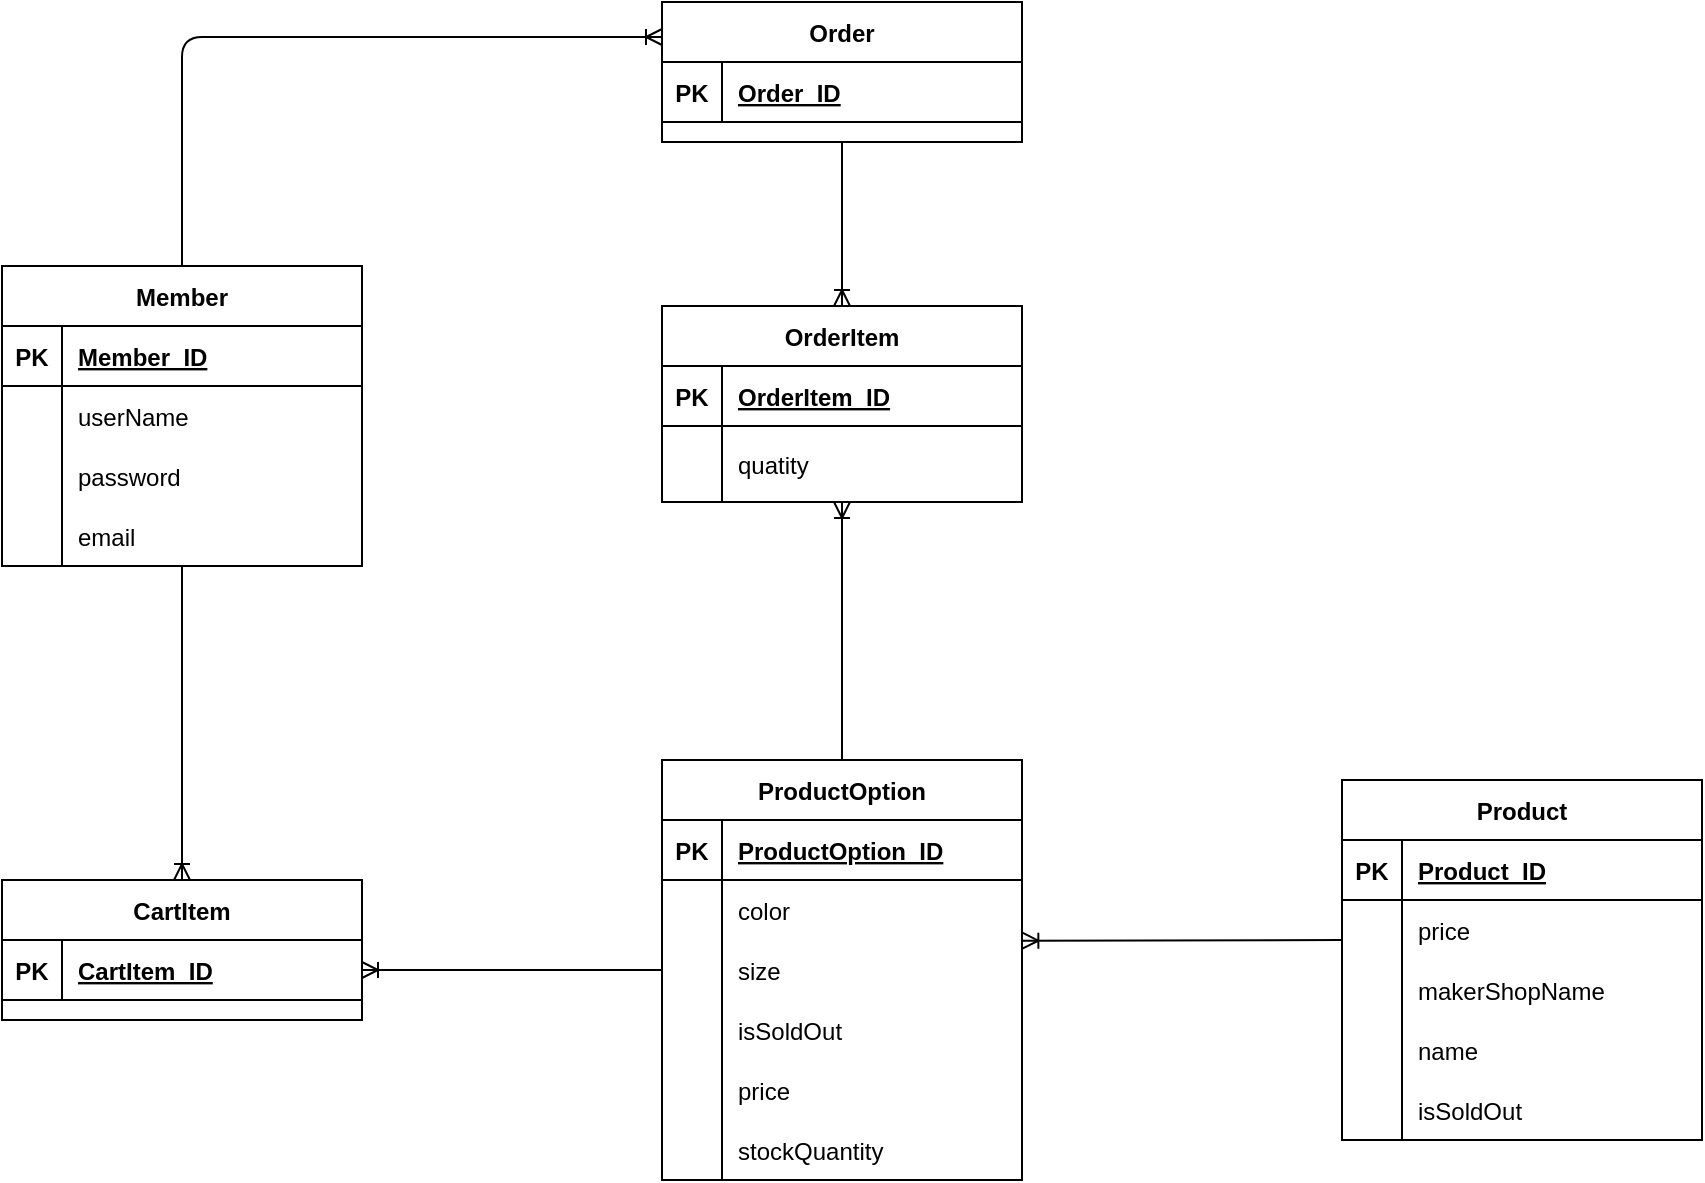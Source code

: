 <mxfile version="20.3.6" type="github">
  <diagram id="C5RBs43oDa-KdzZeNtuy" name="Page-1">
    <mxGraphModel dx="1126" dy="697" grid="1" gridSize="10" guides="1" tooltips="1" connect="1" arrows="1" fold="1" page="1" pageScale="1" pageWidth="1169" pageHeight="1654" math="0" shadow="0">
      <root>
        <mxCell id="WIyWlLk6GJQsqaUBKTNV-0" />
        <mxCell id="WIyWlLk6GJQsqaUBKTNV-1" parent="WIyWlLk6GJQsqaUBKTNV-0" />
        <object label="Member" id="FwQ9U_Tl4LiRragHaBSq-19">
          <mxCell style="shape=table;startSize=30;container=1;collapsible=1;childLayout=tableLayout;fixedRows=1;rowLines=0;fontStyle=1;align=center;resizeLast=1;swimlaneLine=1;strokeColor=default;fillColor=default;" vertex="1" parent="WIyWlLk6GJQsqaUBKTNV-1">
            <mxGeometry x="240" y="152" width="180" height="150" as="geometry" />
          </mxCell>
        </object>
        <mxCell id="FwQ9U_Tl4LiRragHaBSq-20" value="" style="shape=tableRow;horizontal=0;startSize=0;swimlaneHead=0;swimlaneBody=0;fillColor=none;collapsible=0;dropTarget=0;points=[[0,0.5],[1,0.5]];portConstraint=eastwest;top=0;left=0;right=0;bottom=1;" vertex="1" parent="FwQ9U_Tl4LiRragHaBSq-19">
          <mxGeometry y="30" width="180" height="30" as="geometry" />
        </mxCell>
        <mxCell id="FwQ9U_Tl4LiRragHaBSq-21" value="PK" style="shape=partialRectangle;connectable=0;fillColor=none;top=0;left=0;bottom=0;right=0;fontStyle=1;overflow=hidden;" vertex="1" parent="FwQ9U_Tl4LiRragHaBSq-20">
          <mxGeometry width="30" height="30" as="geometry">
            <mxRectangle width="30" height="30" as="alternateBounds" />
          </mxGeometry>
        </mxCell>
        <mxCell id="FwQ9U_Tl4LiRragHaBSq-22" value="Member_ID" style="shape=partialRectangle;connectable=0;fillColor=none;top=0;left=0;bottom=0;right=0;align=left;spacingLeft=6;fontStyle=5;overflow=hidden;" vertex="1" parent="FwQ9U_Tl4LiRragHaBSq-20">
          <mxGeometry x="30" width="150" height="30" as="geometry">
            <mxRectangle width="150" height="30" as="alternateBounds" />
          </mxGeometry>
        </mxCell>
        <mxCell id="FwQ9U_Tl4LiRragHaBSq-23" value="" style="shape=tableRow;horizontal=0;startSize=0;swimlaneHead=0;swimlaneBody=0;fillColor=none;collapsible=0;dropTarget=0;points=[[0,0.5],[1,0.5]];portConstraint=eastwest;top=0;left=0;right=0;bottom=0;" vertex="1" parent="FwQ9U_Tl4LiRragHaBSq-19">
          <mxGeometry y="60" width="180" height="30" as="geometry" />
        </mxCell>
        <mxCell id="FwQ9U_Tl4LiRragHaBSq-24" value="" style="shape=partialRectangle;connectable=0;fillColor=none;top=0;left=0;bottom=0;right=0;editable=1;overflow=hidden;" vertex="1" parent="FwQ9U_Tl4LiRragHaBSq-23">
          <mxGeometry width="30" height="30" as="geometry">
            <mxRectangle width="30" height="30" as="alternateBounds" />
          </mxGeometry>
        </mxCell>
        <mxCell id="FwQ9U_Tl4LiRragHaBSq-25" value="userName" style="shape=partialRectangle;connectable=0;fillColor=none;top=0;left=0;bottom=0;right=0;align=left;spacingLeft=6;overflow=hidden;" vertex="1" parent="FwQ9U_Tl4LiRragHaBSq-23">
          <mxGeometry x="30" width="150" height="30" as="geometry">
            <mxRectangle width="150" height="30" as="alternateBounds" />
          </mxGeometry>
        </mxCell>
        <mxCell id="FwQ9U_Tl4LiRragHaBSq-26" value="" style="shape=tableRow;horizontal=0;startSize=0;swimlaneHead=0;swimlaneBody=0;fillColor=none;collapsible=0;dropTarget=0;points=[[0,0.5],[1,0.5]];portConstraint=eastwest;top=0;left=0;right=0;bottom=0;" vertex="1" parent="FwQ9U_Tl4LiRragHaBSq-19">
          <mxGeometry y="90" width="180" height="30" as="geometry" />
        </mxCell>
        <mxCell id="FwQ9U_Tl4LiRragHaBSq-27" value="" style="shape=partialRectangle;connectable=0;fillColor=none;top=0;left=0;bottom=0;right=0;editable=1;overflow=hidden;" vertex="1" parent="FwQ9U_Tl4LiRragHaBSq-26">
          <mxGeometry width="30" height="30" as="geometry">
            <mxRectangle width="30" height="30" as="alternateBounds" />
          </mxGeometry>
        </mxCell>
        <mxCell id="FwQ9U_Tl4LiRragHaBSq-28" value="password" style="shape=partialRectangle;connectable=0;fillColor=none;top=0;left=0;bottom=0;right=0;align=left;spacingLeft=6;overflow=hidden;" vertex="1" parent="FwQ9U_Tl4LiRragHaBSq-26">
          <mxGeometry x="30" width="150" height="30" as="geometry">
            <mxRectangle width="150" height="30" as="alternateBounds" />
          </mxGeometry>
        </mxCell>
        <mxCell id="FwQ9U_Tl4LiRragHaBSq-29" value="" style="shape=tableRow;horizontal=0;startSize=0;swimlaneHead=0;swimlaneBody=0;fillColor=none;collapsible=0;dropTarget=0;points=[[0,0.5],[1,0.5]];portConstraint=eastwest;top=0;left=0;right=0;bottom=0;" vertex="1" parent="FwQ9U_Tl4LiRragHaBSq-19">
          <mxGeometry y="120" width="180" height="30" as="geometry" />
        </mxCell>
        <mxCell id="FwQ9U_Tl4LiRragHaBSq-30" value="" style="shape=partialRectangle;connectable=0;fillColor=none;top=0;left=0;bottom=0;right=0;editable=1;overflow=hidden;" vertex="1" parent="FwQ9U_Tl4LiRragHaBSq-29">
          <mxGeometry width="30" height="30" as="geometry">
            <mxRectangle width="30" height="30" as="alternateBounds" />
          </mxGeometry>
        </mxCell>
        <mxCell id="FwQ9U_Tl4LiRragHaBSq-31" value="email" style="shape=partialRectangle;connectable=0;fillColor=none;top=0;left=0;bottom=0;right=0;align=left;spacingLeft=6;overflow=hidden;" vertex="1" parent="FwQ9U_Tl4LiRragHaBSq-29">
          <mxGeometry x="30" width="150" height="30" as="geometry">
            <mxRectangle width="150" height="30" as="alternateBounds" />
          </mxGeometry>
        </mxCell>
        <object label="Order" id="FwQ9U_Tl4LiRragHaBSq-32">
          <mxCell style="shape=table;startSize=30;container=1;collapsible=1;childLayout=tableLayout;fixedRows=1;rowLines=0;fontStyle=1;align=center;resizeLast=1;" vertex="1" parent="WIyWlLk6GJQsqaUBKTNV-1">
            <mxGeometry x="570" y="20" width="180" height="70" as="geometry" />
          </mxCell>
        </object>
        <mxCell id="FwQ9U_Tl4LiRragHaBSq-33" value="" style="shape=tableRow;horizontal=0;startSize=0;swimlaneHead=0;swimlaneBody=0;fillColor=none;collapsible=0;dropTarget=0;points=[[0,0.5],[1,0.5]];portConstraint=eastwest;top=0;left=0;right=0;bottom=1;" vertex="1" parent="FwQ9U_Tl4LiRragHaBSq-32">
          <mxGeometry y="30" width="180" height="30" as="geometry" />
        </mxCell>
        <mxCell id="FwQ9U_Tl4LiRragHaBSq-34" value="PK" style="shape=partialRectangle;connectable=0;fillColor=none;top=0;left=0;bottom=0;right=0;fontStyle=1;overflow=hidden;" vertex="1" parent="FwQ9U_Tl4LiRragHaBSq-33">
          <mxGeometry width="30" height="30" as="geometry">
            <mxRectangle width="30" height="30" as="alternateBounds" />
          </mxGeometry>
        </mxCell>
        <mxCell id="FwQ9U_Tl4LiRragHaBSq-35" value="Order_ID" style="shape=partialRectangle;connectable=0;fillColor=none;top=0;left=0;bottom=0;right=0;align=left;spacingLeft=6;fontStyle=5;overflow=hidden;" vertex="1" parent="FwQ9U_Tl4LiRragHaBSq-33">
          <mxGeometry x="30" width="150" height="30" as="geometry">
            <mxRectangle width="150" height="30" as="alternateBounds" />
          </mxGeometry>
        </mxCell>
        <mxCell id="FwQ9U_Tl4LiRragHaBSq-45" value="CartItem" style="shape=table;startSize=30;container=1;collapsible=1;childLayout=tableLayout;fixedRows=1;rowLines=0;fontStyle=1;align=center;resizeLast=1;" vertex="1" parent="WIyWlLk6GJQsqaUBKTNV-1">
          <mxGeometry x="240" y="459" width="180" height="70" as="geometry" />
        </mxCell>
        <mxCell id="FwQ9U_Tl4LiRragHaBSq-46" value="" style="shape=tableRow;horizontal=0;startSize=0;swimlaneHead=0;swimlaneBody=0;fillColor=none;collapsible=0;dropTarget=0;points=[[0,0.5],[1,0.5]];portConstraint=eastwest;top=0;left=0;right=0;bottom=1;" vertex="1" parent="FwQ9U_Tl4LiRragHaBSq-45">
          <mxGeometry y="30" width="180" height="30" as="geometry" />
        </mxCell>
        <mxCell id="FwQ9U_Tl4LiRragHaBSq-47" value="PK" style="shape=partialRectangle;connectable=0;fillColor=none;top=0;left=0;bottom=0;right=0;fontStyle=1;overflow=hidden;" vertex="1" parent="FwQ9U_Tl4LiRragHaBSq-46">
          <mxGeometry width="30" height="30" as="geometry">
            <mxRectangle width="30" height="30" as="alternateBounds" />
          </mxGeometry>
        </mxCell>
        <mxCell id="FwQ9U_Tl4LiRragHaBSq-48" value="CartItem_ID" style="shape=partialRectangle;connectable=0;fillColor=none;top=0;left=0;bottom=0;right=0;align=left;spacingLeft=6;fontStyle=5;overflow=hidden;" vertex="1" parent="FwQ9U_Tl4LiRragHaBSq-46">
          <mxGeometry x="30" width="150" height="30" as="geometry">
            <mxRectangle width="150" height="30" as="alternateBounds" />
          </mxGeometry>
        </mxCell>
        <object label="Product" id="FwQ9U_Tl4LiRragHaBSq-58">
          <mxCell style="shape=table;startSize=30;container=1;collapsible=1;childLayout=tableLayout;fixedRows=1;rowLines=0;fontStyle=1;align=center;resizeLast=1;" vertex="1" parent="WIyWlLk6GJQsqaUBKTNV-1">
            <mxGeometry x="910" y="409" width="180" height="180" as="geometry">
              <mxRectangle x="910" y="350" width="90" height="30" as="alternateBounds" />
            </mxGeometry>
          </mxCell>
        </object>
        <mxCell id="FwQ9U_Tl4LiRragHaBSq-59" value="" style="shape=tableRow;horizontal=0;startSize=0;swimlaneHead=0;swimlaneBody=0;fillColor=none;collapsible=0;dropTarget=0;points=[[0,0.5],[1,0.5]];portConstraint=eastwest;top=0;left=0;right=0;bottom=1;" vertex="1" parent="FwQ9U_Tl4LiRragHaBSq-58">
          <mxGeometry y="30" width="180" height="30" as="geometry" />
        </mxCell>
        <mxCell id="FwQ9U_Tl4LiRragHaBSq-60" value="PK" style="shape=partialRectangle;connectable=0;fillColor=none;top=0;left=0;bottom=0;right=0;fontStyle=1;overflow=hidden;" vertex="1" parent="FwQ9U_Tl4LiRragHaBSq-59">
          <mxGeometry width="30" height="30" as="geometry">
            <mxRectangle width="30" height="30" as="alternateBounds" />
          </mxGeometry>
        </mxCell>
        <mxCell id="FwQ9U_Tl4LiRragHaBSq-61" value="Product_ID" style="shape=partialRectangle;connectable=0;fillColor=none;top=0;left=0;bottom=0;right=0;align=left;spacingLeft=6;fontStyle=5;overflow=hidden;" vertex="1" parent="FwQ9U_Tl4LiRragHaBSq-59">
          <mxGeometry x="30" width="150" height="30" as="geometry">
            <mxRectangle width="150" height="30" as="alternateBounds" />
          </mxGeometry>
        </mxCell>
        <mxCell id="FwQ9U_Tl4LiRragHaBSq-62" value="" style="shape=tableRow;horizontal=0;startSize=0;swimlaneHead=0;swimlaneBody=0;fillColor=none;collapsible=0;dropTarget=0;points=[[0,0.5],[1,0.5]];portConstraint=eastwest;top=0;left=0;right=0;bottom=0;" vertex="1" parent="FwQ9U_Tl4LiRragHaBSq-58">
          <mxGeometry y="60" width="180" height="30" as="geometry" />
        </mxCell>
        <mxCell id="FwQ9U_Tl4LiRragHaBSq-63" value="" style="shape=partialRectangle;connectable=0;fillColor=none;top=0;left=0;bottom=0;right=0;editable=1;overflow=hidden;" vertex="1" parent="FwQ9U_Tl4LiRragHaBSq-62">
          <mxGeometry width="30" height="30" as="geometry">
            <mxRectangle width="30" height="30" as="alternateBounds" />
          </mxGeometry>
        </mxCell>
        <mxCell id="FwQ9U_Tl4LiRragHaBSq-64" value="price" style="shape=partialRectangle;connectable=0;fillColor=none;top=0;left=0;bottom=0;right=0;align=left;spacingLeft=6;overflow=hidden;" vertex="1" parent="FwQ9U_Tl4LiRragHaBSq-62">
          <mxGeometry x="30" width="150" height="30" as="geometry">
            <mxRectangle width="150" height="30" as="alternateBounds" />
          </mxGeometry>
        </mxCell>
        <mxCell id="FwQ9U_Tl4LiRragHaBSq-65" value="" style="shape=tableRow;horizontal=0;startSize=0;swimlaneHead=0;swimlaneBody=0;fillColor=none;collapsible=0;dropTarget=0;points=[[0,0.5],[1,0.5]];portConstraint=eastwest;top=0;left=0;right=0;bottom=0;" vertex="1" parent="FwQ9U_Tl4LiRragHaBSq-58">
          <mxGeometry y="90" width="180" height="90" as="geometry" />
        </mxCell>
        <mxCell id="FwQ9U_Tl4LiRragHaBSq-66" value="" style="shape=partialRectangle;connectable=0;fillColor=none;top=0;left=0;bottom=0;right=0;editable=1;overflow=hidden;" vertex="1" parent="FwQ9U_Tl4LiRragHaBSq-65">
          <mxGeometry width="30" height="90" as="geometry">
            <mxRectangle width="30" height="90" as="alternateBounds" />
          </mxGeometry>
        </mxCell>
        <mxCell id="FwQ9U_Tl4LiRragHaBSq-67" value="name" style="shape=partialRectangle;connectable=0;fillColor=none;top=0;left=0;bottom=0;right=0;align=left;spacingLeft=6;overflow=hidden;" vertex="1" parent="FwQ9U_Tl4LiRragHaBSq-65">
          <mxGeometry x="30" width="150" height="90" as="geometry">
            <mxRectangle width="150" height="90" as="alternateBounds" />
          </mxGeometry>
        </mxCell>
        <mxCell id="FwQ9U_Tl4LiRragHaBSq-83" value="ProductOption" style="shape=table;startSize=30;container=1;collapsible=1;childLayout=tableLayout;fixedRows=1;rowLines=0;fontStyle=1;align=center;resizeLast=1;" vertex="1" parent="WIyWlLk6GJQsqaUBKTNV-1">
          <mxGeometry x="570" y="399" width="180" height="210" as="geometry" />
        </mxCell>
        <mxCell id="FwQ9U_Tl4LiRragHaBSq-84" value="" style="shape=tableRow;horizontal=0;startSize=0;swimlaneHead=0;swimlaneBody=0;fillColor=none;collapsible=0;dropTarget=0;points=[[0,0.5],[1,0.5]];portConstraint=eastwest;top=0;left=0;right=0;bottom=1;" vertex="1" parent="FwQ9U_Tl4LiRragHaBSq-83">
          <mxGeometry y="30" width="180" height="30" as="geometry" />
        </mxCell>
        <mxCell id="FwQ9U_Tl4LiRragHaBSq-85" value="PK" style="shape=partialRectangle;connectable=0;fillColor=none;top=0;left=0;bottom=0;right=0;fontStyle=1;overflow=hidden;" vertex="1" parent="FwQ9U_Tl4LiRragHaBSq-84">
          <mxGeometry width="30" height="30" as="geometry">
            <mxRectangle width="30" height="30" as="alternateBounds" />
          </mxGeometry>
        </mxCell>
        <mxCell id="FwQ9U_Tl4LiRragHaBSq-86" value="ProductOption_ID" style="shape=partialRectangle;connectable=0;fillColor=none;top=0;left=0;bottom=0;right=0;align=left;spacingLeft=6;fontStyle=5;overflow=hidden;" vertex="1" parent="FwQ9U_Tl4LiRragHaBSq-84">
          <mxGeometry x="30" width="150" height="30" as="geometry">
            <mxRectangle width="150" height="30" as="alternateBounds" />
          </mxGeometry>
        </mxCell>
        <mxCell id="FwQ9U_Tl4LiRragHaBSq-87" value="" style="shape=tableRow;horizontal=0;startSize=0;swimlaneHead=0;swimlaneBody=0;fillColor=none;collapsible=0;dropTarget=0;points=[[0,0.5],[1,0.5]];portConstraint=eastwest;top=0;left=0;right=0;bottom=0;" vertex="1" parent="FwQ9U_Tl4LiRragHaBSq-83">
          <mxGeometry y="60" width="180" height="30" as="geometry" />
        </mxCell>
        <mxCell id="FwQ9U_Tl4LiRragHaBSq-88" value="" style="shape=partialRectangle;connectable=0;fillColor=none;top=0;left=0;bottom=0;right=0;editable=1;overflow=hidden;" vertex="1" parent="FwQ9U_Tl4LiRragHaBSq-87">
          <mxGeometry width="30" height="30" as="geometry">
            <mxRectangle width="30" height="30" as="alternateBounds" />
          </mxGeometry>
        </mxCell>
        <mxCell id="FwQ9U_Tl4LiRragHaBSq-89" value="color" style="shape=partialRectangle;connectable=0;fillColor=none;top=0;left=0;bottom=0;right=0;align=left;spacingLeft=6;overflow=hidden;" vertex="1" parent="FwQ9U_Tl4LiRragHaBSq-87">
          <mxGeometry x="30" width="150" height="30" as="geometry">
            <mxRectangle width="150" height="30" as="alternateBounds" />
          </mxGeometry>
        </mxCell>
        <mxCell id="FwQ9U_Tl4LiRragHaBSq-90" value="" style="shape=tableRow;horizontal=0;startSize=0;swimlaneHead=0;swimlaneBody=0;fillColor=none;collapsible=0;dropTarget=0;points=[[0,0.5],[1,0.5]];portConstraint=eastwest;top=0;left=0;right=0;bottom=0;" vertex="1" parent="FwQ9U_Tl4LiRragHaBSq-83">
          <mxGeometry y="90" width="180" height="30" as="geometry" />
        </mxCell>
        <mxCell id="FwQ9U_Tl4LiRragHaBSq-91" value="" style="shape=partialRectangle;connectable=0;fillColor=none;top=0;left=0;bottom=0;right=0;editable=1;overflow=hidden;" vertex="1" parent="FwQ9U_Tl4LiRragHaBSq-90">
          <mxGeometry width="30" height="30" as="geometry">
            <mxRectangle width="30" height="30" as="alternateBounds" />
          </mxGeometry>
        </mxCell>
        <mxCell id="FwQ9U_Tl4LiRragHaBSq-92" value="size" style="shape=partialRectangle;connectable=0;fillColor=none;top=0;left=0;bottom=0;right=0;align=left;spacingLeft=6;overflow=hidden;" vertex="1" parent="FwQ9U_Tl4LiRragHaBSq-90">
          <mxGeometry x="30" width="150" height="30" as="geometry">
            <mxRectangle width="150" height="30" as="alternateBounds" />
          </mxGeometry>
        </mxCell>
        <mxCell id="FwQ9U_Tl4LiRragHaBSq-93" value="" style="shape=tableRow;horizontal=0;startSize=0;swimlaneHead=0;swimlaneBody=0;fillColor=none;collapsible=0;dropTarget=0;points=[[0,0.5],[1,0.5]];portConstraint=eastwest;top=0;left=0;right=0;bottom=0;" vertex="1" parent="FwQ9U_Tl4LiRragHaBSq-83">
          <mxGeometry y="120" width="180" height="90" as="geometry" />
        </mxCell>
        <mxCell id="FwQ9U_Tl4LiRragHaBSq-94" value="" style="shape=partialRectangle;connectable=0;fillColor=none;top=0;left=0;bottom=0;right=0;editable=1;overflow=hidden;" vertex="1" parent="FwQ9U_Tl4LiRragHaBSq-93">
          <mxGeometry width="30" height="90" as="geometry">
            <mxRectangle width="30" height="90" as="alternateBounds" />
          </mxGeometry>
        </mxCell>
        <mxCell id="FwQ9U_Tl4LiRragHaBSq-95" value="price" style="shape=partialRectangle;connectable=0;fillColor=none;top=0;left=0;bottom=0;right=0;align=left;spacingLeft=6;overflow=hidden;" vertex="1" parent="FwQ9U_Tl4LiRragHaBSq-93">
          <mxGeometry x="30" width="150" height="90" as="geometry">
            <mxRectangle width="150" height="90" as="alternateBounds" />
          </mxGeometry>
        </mxCell>
        <mxCell id="FwQ9U_Tl4LiRragHaBSq-96" value="" style="shape=tableRow;horizontal=0;startSize=0;swimlaneHead=0;swimlaneBody=0;fillColor=none;collapsible=0;dropTarget=0;points=[[0,0.5],[1,0.5]];portConstraint=eastwest;top=0;left=0;right=0;bottom=0;" vertex="1" parent="WIyWlLk6GJQsqaUBKTNV-1">
          <mxGeometry x="570" y="549" width="180" height="30" as="geometry" />
        </mxCell>
        <mxCell id="FwQ9U_Tl4LiRragHaBSq-97" value="" style="shape=partialRectangle;connectable=0;fillColor=none;top=0;left=0;bottom=0;right=0;editable=1;overflow=hidden;" vertex="1" parent="FwQ9U_Tl4LiRragHaBSq-96">
          <mxGeometry width="30" height="30" as="geometry">
            <mxRectangle width="30" height="30" as="alternateBounds" />
          </mxGeometry>
        </mxCell>
        <mxCell id="FwQ9U_Tl4LiRragHaBSq-99" value="stockQuantity" style="shape=partialRectangle;connectable=0;fillColor=none;top=0;left=0;bottom=0;right=0;align=left;spacingLeft=6;overflow=hidden;" vertex="1" parent="WIyWlLk6GJQsqaUBKTNV-1">
          <mxGeometry x="600" y="579" width="150" height="30" as="geometry">
            <mxRectangle width="150" height="30" as="alternateBounds" />
          </mxGeometry>
        </mxCell>
        <mxCell id="FwQ9U_Tl4LiRragHaBSq-98" value="isSoldOut" style="shape=partialRectangle;connectable=0;fillColor=none;top=0;left=0;bottom=0;right=0;align=left;spacingLeft=6;overflow=hidden;" vertex="1" parent="WIyWlLk6GJQsqaUBKTNV-1">
          <mxGeometry x="600" y="519" width="150" height="30" as="geometry">
            <mxRectangle width="150" height="30" as="alternateBounds" />
          </mxGeometry>
        </mxCell>
        <mxCell id="FwQ9U_Tl4LiRragHaBSq-107" value="" style="shape=tableRow;horizontal=0;startSize=0;swimlaneHead=0;swimlaneBody=0;fillColor=none;collapsible=0;dropTarget=0;points=[[0,0.5],[1,0.5]];portConstraint=eastwest;top=0;left=0;right=0;bottom=0;" vertex="1" parent="WIyWlLk6GJQsqaUBKTNV-1">
          <mxGeometry x="910" y="529" width="180" height="30" as="geometry" />
        </mxCell>
        <mxCell id="FwQ9U_Tl4LiRragHaBSq-108" value="" style="shape=partialRectangle;connectable=0;fillColor=none;top=0;left=0;bottom=0;right=0;editable=1;overflow=hidden;" vertex="1" parent="FwQ9U_Tl4LiRragHaBSq-107">
          <mxGeometry width="30" height="30" as="geometry">
            <mxRectangle width="30" height="30" as="alternateBounds" />
          </mxGeometry>
        </mxCell>
        <mxCell id="FwQ9U_Tl4LiRragHaBSq-110" value="isSoldOut" style="shape=partialRectangle;connectable=0;fillColor=none;top=0;left=0;bottom=0;right=0;align=left;spacingLeft=6;overflow=hidden;" vertex="1" parent="WIyWlLk6GJQsqaUBKTNV-1">
          <mxGeometry x="940" y="559" width="150" height="30" as="geometry">
            <mxRectangle width="150" height="30" as="alternateBounds" />
          </mxGeometry>
        </mxCell>
        <mxCell id="FwQ9U_Tl4LiRragHaBSq-109" value="makerShopName" style="shape=partialRectangle;connectable=0;fillColor=none;top=0;left=0;bottom=0;right=0;align=left;spacingLeft=6;overflow=hidden;" vertex="1" parent="WIyWlLk6GJQsqaUBKTNV-1">
          <mxGeometry x="940" y="499" width="150" height="30" as="geometry">
            <mxRectangle width="150" height="30" as="alternateBounds" />
          </mxGeometry>
        </mxCell>
        <mxCell id="FwQ9U_Tl4LiRragHaBSq-116" value="OrderItem" style="shape=table;startSize=30;container=1;collapsible=1;childLayout=tableLayout;fixedRows=1;rowLines=0;fontStyle=1;align=center;resizeLast=1;strokeColor=default;fillColor=default;" vertex="1" parent="WIyWlLk6GJQsqaUBKTNV-1">
          <mxGeometry x="570" y="172" width="180" height="98" as="geometry" />
        </mxCell>
        <mxCell id="FwQ9U_Tl4LiRragHaBSq-117" value="" style="shape=tableRow;horizontal=0;startSize=0;swimlaneHead=0;swimlaneBody=0;fillColor=none;collapsible=0;dropTarget=0;points=[[0,0.5],[1,0.5]];portConstraint=eastwest;top=0;left=0;right=0;bottom=1;strokeColor=default;" vertex="1" parent="FwQ9U_Tl4LiRragHaBSq-116">
          <mxGeometry y="30" width="180" height="30" as="geometry" />
        </mxCell>
        <mxCell id="FwQ9U_Tl4LiRragHaBSq-118" value="PK" style="shape=partialRectangle;connectable=0;fillColor=none;top=0;left=0;bottom=0;right=0;fontStyle=1;overflow=hidden;strokeColor=default;" vertex="1" parent="FwQ9U_Tl4LiRragHaBSq-117">
          <mxGeometry width="30" height="30" as="geometry">
            <mxRectangle width="30" height="30" as="alternateBounds" />
          </mxGeometry>
        </mxCell>
        <mxCell id="FwQ9U_Tl4LiRragHaBSq-119" value="OrderItem_ID" style="shape=partialRectangle;connectable=0;fillColor=none;top=0;left=0;bottom=0;right=0;align=left;spacingLeft=6;fontStyle=5;overflow=hidden;strokeColor=default;" vertex="1" parent="FwQ9U_Tl4LiRragHaBSq-117">
          <mxGeometry x="30" width="150" height="30" as="geometry">
            <mxRectangle width="150" height="30" as="alternateBounds" />
          </mxGeometry>
        </mxCell>
        <mxCell id="FwQ9U_Tl4LiRragHaBSq-120" value="" style="shape=tableRow;horizontal=0;startSize=0;swimlaneHead=0;swimlaneBody=0;fillColor=none;collapsible=0;dropTarget=0;points=[[0,0.5],[1,0.5]];portConstraint=eastwest;top=0;left=0;right=0;bottom=0;strokeColor=default;" vertex="1" parent="FwQ9U_Tl4LiRragHaBSq-116">
          <mxGeometry y="60" width="180" height="38" as="geometry" />
        </mxCell>
        <mxCell id="FwQ9U_Tl4LiRragHaBSq-121" value="" style="shape=partialRectangle;connectable=0;fillColor=none;top=0;left=0;bottom=0;right=0;editable=1;overflow=hidden;strokeColor=default;" vertex="1" parent="FwQ9U_Tl4LiRragHaBSq-120">
          <mxGeometry width="30" height="38" as="geometry">
            <mxRectangle width="30" height="38" as="alternateBounds" />
          </mxGeometry>
        </mxCell>
        <mxCell id="FwQ9U_Tl4LiRragHaBSq-122" value="quatity" style="shape=partialRectangle;connectable=0;fillColor=none;top=0;left=0;bottom=0;right=0;align=left;spacingLeft=6;overflow=hidden;strokeColor=default;" vertex="1" parent="FwQ9U_Tl4LiRragHaBSq-120">
          <mxGeometry x="30" width="150" height="38" as="geometry">
            <mxRectangle width="150" height="38" as="alternateBounds" />
          </mxGeometry>
        </mxCell>
        <mxCell id="FwQ9U_Tl4LiRragHaBSq-136" value="" style="fontSize=12;html=1;endArrow=ERoneToMany;exitX=0.5;exitY=0;exitDx=0;exitDy=0;" edge="1" parent="WIyWlLk6GJQsqaUBKTNV-1" source="FwQ9U_Tl4LiRragHaBSq-83" target="FwQ9U_Tl4LiRragHaBSq-120">
          <mxGeometry width="100" height="100" relative="1" as="geometry">
            <mxPoint x="490" y="370" as="sourcePoint" />
            <mxPoint x="630" y="310" as="targetPoint" />
          </mxGeometry>
        </mxCell>
        <mxCell id="FwQ9U_Tl4LiRragHaBSq-137" value="" style="fontSize=12;html=1;endArrow=ERoneToMany;entryX=1;entryY=0.5;entryDx=0;entryDy=0;exitX=0;exitY=0.5;exitDx=0;exitDy=0;" edge="1" parent="WIyWlLk6GJQsqaUBKTNV-1" source="FwQ9U_Tl4LiRragHaBSq-90" target="FwQ9U_Tl4LiRragHaBSq-46">
          <mxGeometry width="100" height="100" relative="1" as="geometry">
            <mxPoint x="670" y="409" as="sourcePoint" />
            <mxPoint x="670" y="280" as="targetPoint" />
          </mxGeometry>
        </mxCell>
        <mxCell id="FwQ9U_Tl4LiRragHaBSq-138" value="" style="fontSize=12;html=1;endArrow=ERoneToMany;" edge="1" parent="WIyWlLk6GJQsqaUBKTNV-1" source="FwQ9U_Tl4LiRragHaBSq-29" target="FwQ9U_Tl4LiRragHaBSq-45">
          <mxGeometry width="100" height="100" relative="1" as="geometry">
            <mxPoint x="580" y="514" as="sourcePoint" />
            <mxPoint x="430" y="514" as="targetPoint" />
          </mxGeometry>
        </mxCell>
        <mxCell id="FwQ9U_Tl4LiRragHaBSq-139" value="" style="fontSize=12;html=1;endArrow=ERoneToMany;edgeStyle=orthogonalEdgeStyle;exitX=0.5;exitY=0;exitDx=0;exitDy=0;entryX=0;entryY=0.25;entryDx=0;entryDy=0;" edge="1" parent="WIyWlLk6GJQsqaUBKTNV-1" source="FwQ9U_Tl4LiRragHaBSq-19" target="FwQ9U_Tl4LiRragHaBSq-32">
          <mxGeometry width="100" height="100" relative="1" as="geometry">
            <mxPoint x="340" y="312" as="sourcePoint" />
            <mxPoint x="340" y="469" as="targetPoint" />
          </mxGeometry>
        </mxCell>
        <mxCell id="FwQ9U_Tl4LiRragHaBSq-140" value="" style="fontSize=12;html=1;endArrow=ERoneToMany;exitX=0.5;exitY=1;exitDx=0;exitDy=0;entryX=0.5;entryY=0;entryDx=0;entryDy=0;" edge="1" parent="WIyWlLk6GJQsqaUBKTNV-1" source="FwQ9U_Tl4LiRragHaBSq-32" target="FwQ9U_Tl4LiRragHaBSq-116">
          <mxGeometry width="100" height="100" relative="1" as="geometry">
            <mxPoint x="340" y="162" as="sourcePoint" />
            <mxPoint x="580" y="47.5" as="targetPoint" />
          </mxGeometry>
        </mxCell>
        <mxCell id="FwQ9U_Tl4LiRragHaBSq-141" value="" style="fontSize=12;html=1;endArrow=ERoneToMany;entryX=1.001;entryY=-0.089;entryDx=0;entryDy=0;entryPerimeter=0;" edge="1" parent="WIyWlLk6GJQsqaUBKTNV-1">
          <mxGeometry width="100" height="100" relative="1" as="geometry">
            <mxPoint x="910" y="489" as="sourcePoint" />
            <mxPoint x="750.18" y="489.33" as="targetPoint" />
          </mxGeometry>
        </mxCell>
      </root>
    </mxGraphModel>
  </diagram>
</mxfile>
